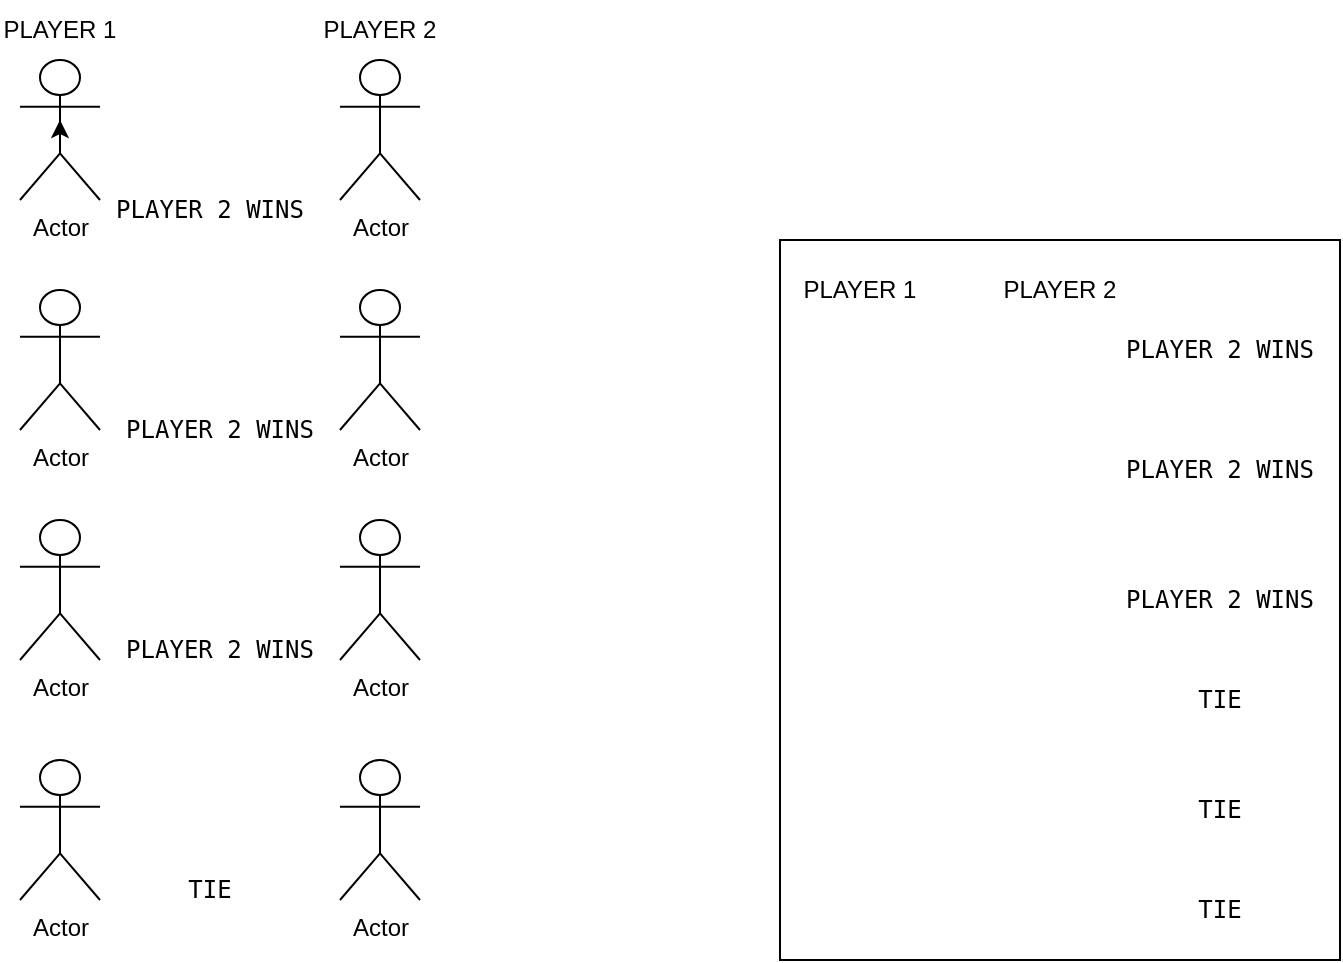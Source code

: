 <mxfile version="24.0.7" type="github">
  <diagram name="Page-1" id="0_4RkXdUn9JMTZgEQrq3">
    <mxGraphModel dx="1195" dy="615" grid="1" gridSize="10" guides="1" tooltips="1" connect="1" arrows="1" fold="1" page="1" pageScale="1" pageWidth="850" pageHeight="1100" math="0" shadow="0">
      <root>
        <mxCell id="0" />
        <mxCell id="1" parent="0" />
        <mxCell id="Wddc2AYhxJX9-7oqGQ-V-6" value="Actor" style="shape=umlActor;verticalLabelPosition=bottom;verticalAlign=top;html=1;outlineConnect=0;" vertex="1" parent="1">
          <mxGeometry x="120" y="380" width="40" height="70" as="geometry" />
        </mxCell>
        <mxCell id="Wddc2AYhxJX9-7oqGQ-V-7" value="Actor" style="shape=umlActor;verticalLabelPosition=bottom;verticalAlign=top;html=1;outlineConnect=0;" vertex="1" parent="1">
          <mxGeometry x="280" y="30" width="40" height="70" as="geometry" />
        </mxCell>
        <mxCell id="Wddc2AYhxJX9-7oqGQ-V-8" value="Actor" style="shape=umlActor;verticalLabelPosition=bottom;verticalAlign=top;html=1;outlineConnect=0;" vertex="1" parent="1">
          <mxGeometry x="120" y="145" width="40" height="70" as="geometry" />
        </mxCell>
        <mxCell id="Wddc2AYhxJX9-7oqGQ-V-9" value="Actor" style="shape=umlActor;verticalLabelPosition=bottom;verticalAlign=top;html=1;outlineConnect=0;" vertex="1" parent="1">
          <mxGeometry x="280" y="145" width="40" height="70" as="geometry" />
        </mxCell>
        <mxCell id="Wddc2AYhxJX9-7oqGQ-V-35" style="edgeStyle=orthogonalEdgeStyle;rounded=0;orthogonalLoop=1;jettySize=auto;html=1;exitX=0.5;exitY=0.5;exitDx=0;exitDy=0;exitPerimeter=0;" edge="1" parent="1" source="Wddc2AYhxJX9-7oqGQ-V-10">
          <mxGeometry relative="1" as="geometry">
            <mxPoint x="140" y="60" as="targetPoint" />
          </mxGeometry>
        </mxCell>
        <mxCell id="Wddc2AYhxJX9-7oqGQ-V-10" value="Actor" style="shape=umlActor;verticalLabelPosition=bottom;verticalAlign=top;html=1;outlineConnect=0;" vertex="1" parent="1">
          <mxGeometry x="120" y="30" width="40" height="70" as="geometry" />
        </mxCell>
        <mxCell id="Wddc2AYhxJX9-7oqGQ-V-11" value="Actor" style="shape=umlActor;verticalLabelPosition=bottom;verticalAlign=top;html=1;outlineConnect=0;" vertex="1" parent="1">
          <mxGeometry x="280" y="260" width="40" height="70" as="geometry" />
        </mxCell>
        <mxCell id="Wddc2AYhxJX9-7oqGQ-V-12" value="" style="shape=image;html=1;verticalAlign=top;verticalLabelPosition=bottom;labelBackgroundColor=#ffffff;imageAspect=0;aspect=fixed;image=https://cdn2.iconfinder.com/data/icons/competitive-strategy-and-corporate-training/512/321_hill_landscape_nature_mountain_scene-128.png" vertex="1" parent="1">
          <mxGeometry x="155" y="30" width="40" height="40" as="geometry" />
        </mxCell>
        <mxCell id="Wddc2AYhxJX9-7oqGQ-V-13" value="" style="shape=image;html=1;verticalAlign=top;verticalLabelPosition=bottom;labelBackgroundColor=#ffffff;imageAspect=0;aspect=fixed;image=https://cdn0.iconfinder.com/data/icons/phosphor-fill-vol-3/256/hand-palm-fill-128.png" vertex="1" parent="1">
          <mxGeometry x="250" y="35" width="30" height="30" as="geometry" />
        </mxCell>
        <mxCell id="Wddc2AYhxJX9-7oqGQ-V-14" value="" style="shape=image;html=1;verticalAlign=top;verticalLabelPosition=bottom;labelBackgroundColor=#ffffff;imageAspect=0;aspect=fixed;image=https://cdn0.iconfinder.com/data/icons/phosphor-fill-vol-3/256/hand-palm-fill-128.png" vertex="1" parent="1">
          <mxGeometry x="160" y="150" width="30" height="30" as="geometry" />
        </mxCell>
        <mxCell id="Wddc2AYhxJX9-7oqGQ-V-15" value="" style="shape=image;html=1;verticalAlign=top;verticalLabelPosition=bottom;labelBackgroundColor=#ffffff;imageAspect=0;aspect=fixed;image=https://cdn3.iconfinder.com/data/icons/user-interface-797/32/User_Interface_cut_scissor_tool_UI-128.png" vertex="1" parent="1">
          <mxGeometry x="250" y="150" width="30" height="30" as="geometry" />
        </mxCell>
        <mxCell id="Wddc2AYhxJX9-7oqGQ-V-16" value="" style="shape=image;html=1;verticalAlign=top;verticalLabelPosition=bottom;labelBackgroundColor=#ffffff;imageAspect=0;aspect=fixed;image=https://cdn3.iconfinder.com/data/icons/user-interface-797/32/User_Interface_cut_scissor_tool_UI-128.png" vertex="1" parent="1">
          <mxGeometry x="160" y="260" width="30" height="30" as="geometry" />
        </mxCell>
        <mxCell id="Wddc2AYhxJX9-7oqGQ-V-17" value="" style="shape=image;html=1;verticalAlign=top;verticalLabelPosition=bottom;labelBackgroundColor=#ffffff;imageAspect=0;aspect=fixed;image=https://cdn2.iconfinder.com/data/icons/competitive-strategy-and-corporate-training/512/321_hill_landscape_nature_mountain_scene-128.png" vertex="1" parent="1">
          <mxGeometry x="245" y="260" width="40" height="40" as="geometry" />
        </mxCell>
        <mxCell id="Wddc2AYhxJX9-7oqGQ-V-18" value="" style="shape=image;html=1;verticalAlign=top;verticalLabelPosition=bottom;labelBackgroundColor=#ffffff;imageAspect=0;aspect=fixed;image=https://cdn2.iconfinder.com/data/icons/competitive-strategy-and-corporate-training/512/321_hill_landscape_nature_mountain_scene-128.png" vertex="1" parent="1">
          <mxGeometry x="520" y="160" width="40" height="40" as="geometry" />
        </mxCell>
        <mxCell id="Wddc2AYhxJX9-7oqGQ-V-19" value="" style="shape=image;html=1;verticalAlign=top;verticalLabelPosition=bottom;labelBackgroundColor=#ffffff;imageAspect=0;aspect=fixed;image=https://cdn0.iconfinder.com/data/icons/phosphor-fill-vol-3/256/hand-palm-fill-128.png" vertex="1" parent="1">
          <mxGeometry x="630" y="165" width="30" height="30" as="geometry" />
        </mxCell>
        <mxCell id="Wddc2AYhxJX9-7oqGQ-V-20" value="PLAYER 1" style="text;strokeColor=none;align=center;fillColor=none;html=1;verticalAlign=middle;whiteSpace=wrap;rounded=0;" vertex="1" parent="1">
          <mxGeometry x="110" width="60" height="30" as="geometry" />
        </mxCell>
        <mxCell id="Wddc2AYhxJX9-7oqGQ-V-21" value="PLAYER 2" style="text;strokeColor=none;align=center;fillColor=none;html=1;verticalAlign=middle;whiteSpace=wrap;rounded=0;" vertex="1" parent="1">
          <mxGeometry x="270" width="60" height="30" as="geometry" />
        </mxCell>
        <mxCell id="Wddc2AYhxJX9-7oqGQ-V-22" value="PLAYER 1" style="text;strokeColor=none;align=center;fillColor=none;html=1;verticalAlign=middle;whiteSpace=wrap;rounded=0;" vertex="1" parent="1">
          <mxGeometry x="510" y="130" width="60" height="30" as="geometry" />
        </mxCell>
        <mxCell id="Wddc2AYhxJX9-7oqGQ-V-23" value="PLAYER 2" style="text;strokeColor=none;align=center;fillColor=none;html=1;verticalAlign=middle;whiteSpace=wrap;rounded=0;" vertex="1" parent="1">
          <mxGeometry x="610" y="130" width="60" height="30" as="geometry" />
        </mxCell>
        <mxCell id="Wddc2AYhxJX9-7oqGQ-V-24" value="" style="shape=image;html=1;verticalAlign=top;verticalLabelPosition=bottom;labelBackgroundColor=#ffffff;imageAspect=0;aspect=fixed;image=https://cdn0.iconfinder.com/data/icons/phosphor-fill-vol-3/256/hand-palm-fill-128.png" vertex="1" parent="1">
          <mxGeometry x="525" y="220" width="30" height="30" as="geometry" />
        </mxCell>
        <mxCell id="Wddc2AYhxJX9-7oqGQ-V-25" value="" style="shape=image;html=1;verticalAlign=top;verticalLabelPosition=bottom;labelBackgroundColor=#ffffff;imageAspect=0;aspect=fixed;image=https://cdn3.iconfinder.com/data/icons/user-interface-797/32/User_Interface_cut_scissor_tool_UI-128.png" vertex="1" parent="1">
          <mxGeometry x="630" y="220" width="30" height="30" as="geometry" />
        </mxCell>
        <mxCell id="Wddc2AYhxJX9-7oqGQ-V-26" value="" style="shape=image;html=1;verticalAlign=top;verticalLabelPosition=bottom;labelBackgroundColor=#ffffff;imageAspect=0;aspect=fixed;image=https://cdn3.iconfinder.com/data/icons/user-interface-797/32/User_Interface_cut_scissor_tool_UI-128.png" vertex="1" parent="1">
          <mxGeometry x="530" y="280" width="30" height="30" as="geometry" />
        </mxCell>
        <mxCell id="Wddc2AYhxJX9-7oqGQ-V-27" value="" style="shape=image;html=1;verticalAlign=top;verticalLabelPosition=bottom;labelBackgroundColor=#ffffff;imageAspect=0;aspect=fixed;image=https://cdn2.iconfinder.com/data/icons/competitive-strategy-and-corporate-training/512/321_hill_landscape_nature_mountain_scene-128.png" vertex="1" parent="1">
          <mxGeometry x="625" y="280" width="40" height="40" as="geometry" />
        </mxCell>
        <mxCell id="Wddc2AYhxJX9-7oqGQ-V-28" value="&lt;pre&gt;PLAYER 2 WINS&lt;/pre&gt;" style="text;strokeColor=none;align=center;fillColor=none;html=1;verticalAlign=middle;whiteSpace=wrap;rounded=0;" vertex="1" parent="1">
          <mxGeometry x="690" y="160" width="60" height="30" as="geometry" />
        </mxCell>
        <mxCell id="Wddc2AYhxJX9-7oqGQ-V-29" value="&lt;pre&gt;PLAYER 2 WINS&lt;/pre&gt;" style="text;strokeColor=none;align=center;fillColor=none;html=1;verticalAlign=middle;whiteSpace=wrap;rounded=0;" vertex="1" parent="1">
          <mxGeometry x="690" y="220" width="60" height="30" as="geometry" />
        </mxCell>
        <mxCell id="Wddc2AYhxJX9-7oqGQ-V-30" value="&lt;pre&gt;PLAYER 2 WINS&lt;/pre&gt;" style="text;strokeColor=none;align=center;fillColor=none;html=1;verticalAlign=middle;whiteSpace=wrap;rounded=0;" vertex="1" parent="1">
          <mxGeometry x="690" y="285" width="60" height="30" as="geometry" />
        </mxCell>
        <mxCell id="Wddc2AYhxJX9-7oqGQ-V-31" value="&lt;pre&gt;PLAYER 2 WINS&lt;/pre&gt;" style="text;strokeColor=none;align=center;fillColor=none;html=1;verticalAlign=middle;whiteSpace=wrap;rounded=0;" vertex="1" parent="1">
          <mxGeometry x="185" y="90" width="60" height="30" as="geometry" />
        </mxCell>
        <mxCell id="Wddc2AYhxJX9-7oqGQ-V-32" value="&lt;pre&gt;PLAYER 2 WINS&lt;/pre&gt;" style="text;strokeColor=none;align=center;fillColor=none;html=1;verticalAlign=middle;whiteSpace=wrap;rounded=0;" vertex="1" parent="1">
          <mxGeometry x="190" y="200" width="60" height="30" as="geometry" />
        </mxCell>
        <mxCell id="Wddc2AYhxJX9-7oqGQ-V-34" value="&lt;pre&gt;PLAYER 2 WINS&lt;/pre&gt;" style="text;strokeColor=none;align=center;fillColor=none;html=1;verticalAlign=middle;whiteSpace=wrap;rounded=0;" vertex="1" parent="1">
          <mxGeometry x="190" y="310" width="60" height="30" as="geometry" />
        </mxCell>
        <mxCell id="Wddc2AYhxJX9-7oqGQ-V-38" value="" style="shape=image;html=1;verticalAlign=top;verticalLabelPosition=bottom;labelBackgroundColor=#ffffff;imageAspect=0;aspect=fixed;image=https://cdn2.iconfinder.com/data/icons/competitive-strategy-and-corporate-training/512/321_hill_landscape_nature_mountain_scene-128.png" vertex="1" parent="1">
          <mxGeometry x="525" y="330" width="40" height="40" as="geometry" />
        </mxCell>
        <mxCell id="Wddc2AYhxJX9-7oqGQ-V-39" value="" style="shape=image;html=1;verticalAlign=top;verticalLabelPosition=bottom;labelBackgroundColor=#ffffff;imageAspect=0;aspect=fixed;image=https://cdn2.iconfinder.com/data/icons/competitive-strategy-and-corporate-training/512/321_hill_landscape_nature_mountain_scene-128.png" vertex="1" parent="1">
          <mxGeometry x="630" y="330" width="40" height="40" as="geometry" />
        </mxCell>
        <mxCell id="Wddc2AYhxJX9-7oqGQ-V-40" value="" style="shape=image;html=1;verticalAlign=top;verticalLabelPosition=bottom;labelBackgroundColor=#ffffff;imageAspect=0;aspect=fixed;image=https://cdn3.iconfinder.com/data/icons/user-interface-797/32/User_Interface_cut_scissor_tool_UI-128.png" vertex="1" parent="1">
          <mxGeometry x="530" y="390" width="30" height="30" as="geometry" />
        </mxCell>
        <mxCell id="Wddc2AYhxJX9-7oqGQ-V-41" value="" style="shape=image;html=1;verticalAlign=top;verticalLabelPosition=bottom;labelBackgroundColor=#ffffff;imageAspect=0;aspect=fixed;image=https://cdn3.iconfinder.com/data/icons/user-interface-797/32/User_Interface_cut_scissor_tool_UI-128.png" vertex="1" parent="1">
          <mxGeometry x="635" y="390" width="30" height="30" as="geometry" />
        </mxCell>
        <mxCell id="Wddc2AYhxJX9-7oqGQ-V-42" value="" style="shape=image;html=1;verticalAlign=top;verticalLabelPosition=bottom;labelBackgroundColor=#ffffff;imageAspect=0;aspect=fixed;image=https://cdn0.iconfinder.com/data/icons/phosphor-fill-vol-3/256/hand-palm-fill-128.png" vertex="1" parent="1">
          <mxGeometry x="530" y="440" width="30" height="30" as="geometry" />
        </mxCell>
        <mxCell id="Wddc2AYhxJX9-7oqGQ-V-43" value="" style="shape=image;html=1;verticalAlign=top;verticalLabelPosition=bottom;labelBackgroundColor=#ffffff;imageAspect=0;aspect=fixed;image=https://cdn0.iconfinder.com/data/icons/phosphor-fill-vol-3/256/hand-palm-fill-128.png" vertex="1" parent="1">
          <mxGeometry x="635" y="440" width="30" height="30" as="geometry" />
        </mxCell>
        <mxCell id="Wddc2AYhxJX9-7oqGQ-V-44" value="&lt;pre&gt;TIE&lt;/pre&gt;" style="text;strokeColor=none;align=center;fillColor=none;html=1;verticalAlign=middle;whiteSpace=wrap;rounded=0;" vertex="1" parent="1">
          <mxGeometry x="690" y="335" width="60" height="30" as="geometry" />
        </mxCell>
        <mxCell id="Wddc2AYhxJX9-7oqGQ-V-47" value="&lt;pre&gt;TIE&lt;/pre&gt;" style="text;strokeColor=none;align=center;fillColor=none;html=1;verticalAlign=middle;whiteSpace=wrap;rounded=0;" vertex="1" parent="1">
          <mxGeometry x="690" y="390" width="60" height="30" as="geometry" />
        </mxCell>
        <mxCell id="Wddc2AYhxJX9-7oqGQ-V-48" value="&lt;pre&gt;TIE&lt;/pre&gt;" style="text;strokeColor=none;align=center;fillColor=none;html=1;verticalAlign=middle;whiteSpace=wrap;rounded=0;" vertex="1" parent="1">
          <mxGeometry x="690" y="440" width="60" height="30" as="geometry" />
        </mxCell>
        <mxCell id="Wddc2AYhxJX9-7oqGQ-V-63" value="" style="shape=partialRectangle;whiteSpace=wrap;html=1;top=0;bottom=0;fillColor=none;" vertex="1" parent="1">
          <mxGeometry x="500" y="120" width="280" height="360" as="geometry" />
        </mxCell>
        <mxCell id="Wddc2AYhxJX9-7oqGQ-V-64" value="" style="shape=partialRectangle;whiteSpace=wrap;html=1;top=0;bottom=0;fillColor=none;rotation=-90;" vertex="1" parent="1">
          <mxGeometry x="460" y="160" width="360" height="280" as="geometry" />
        </mxCell>
        <mxCell id="Wddc2AYhxJX9-7oqGQ-V-65" value="Actor" style="shape=umlActor;verticalLabelPosition=bottom;verticalAlign=top;html=1;outlineConnect=0;" vertex="1" parent="1">
          <mxGeometry x="120" y="260" width="40" height="70" as="geometry" />
        </mxCell>
        <mxCell id="Wddc2AYhxJX9-7oqGQ-V-66" value="Actor" style="shape=umlActor;verticalLabelPosition=bottom;verticalAlign=top;html=1;outlineConnect=0;" vertex="1" parent="1">
          <mxGeometry x="280" y="380" width="40" height="70" as="geometry" />
        </mxCell>
        <mxCell id="Wddc2AYhxJX9-7oqGQ-V-67" value="" style="shape=partialRectangle;whiteSpace=wrap;html=1;top=0;bottom=0;fillColor=none;rotation=-90;" vertex="1" parent="1">
          <mxGeometry x="460" y="160" width="360" height="280" as="geometry" />
        </mxCell>
        <mxCell id="Wddc2AYhxJX9-7oqGQ-V-68" value="" style="shape=image;html=1;verticalAlign=top;verticalLabelPosition=bottom;labelBackgroundColor=#ffffff;imageAspect=0;aspect=fixed;image=https://cdn0.iconfinder.com/data/icons/phosphor-fill-vol-3/256/hand-palm-fill-128.png" vertex="1" parent="1">
          <mxGeometry x="160" y="390" width="30" height="30" as="geometry" />
        </mxCell>
        <mxCell id="Wddc2AYhxJX9-7oqGQ-V-69" value="" style="shape=image;html=1;verticalAlign=top;verticalLabelPosition=bottom;labelBackgroundColor=#ffffff;imageAspect=0;aspect=fixed;image=https://cdn0.iconfinder.com/data/icons/phosphor-fill-vol-3/256/hand-palm-fill-128.png" vertex="1" parent="1">
          <mxGeometry x="250" y="390" width="30" height="30" as="geometry" />
        </mxCell>
        <mxCell id="Wddc2AYhxJX9-7oqGQ-V-70" value="&lt;pre&gt;TIE&lt;/pre&gt;" style="text;strokeColor=none;align=center;fillColor=none;html=1;verticalAlign=middle;whiteSpace=wrap;rounded=0;" vertex="1" parent="1">
          <mxGeometry x="185" y="430" width="60" height="30" as="geometry" />
        </mxCell>
      </root>
    </mxGraphModel>
  </diagram>
</mxfile>
